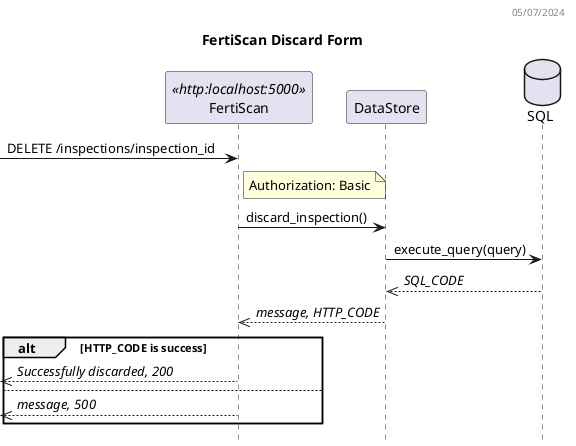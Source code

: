@startuml FertiScan Sequence Diagram
header 05/07/2024

title FertiScan Discard Form
hide empty members
hide footbox

participant FertiScan as BE <<http:localhost:5000>>
participant DataStore as DS
database SQL as DB

-> BE: DELETE /inspections/inspection_id
note right BE
  Authorization: Basic
end note
BE -> DS: discard_inspection() 
DS -> DB: execute_query(query)
DS <<-- DB: //SQL_CODE//
BE <<-- DS: //message, HTTP_CODE//
alt HTTP_CODE is success
  <<-- BE: //Successfully discarded, 200//
else
  <<-- BE: //message, 500//
end

@enduml
